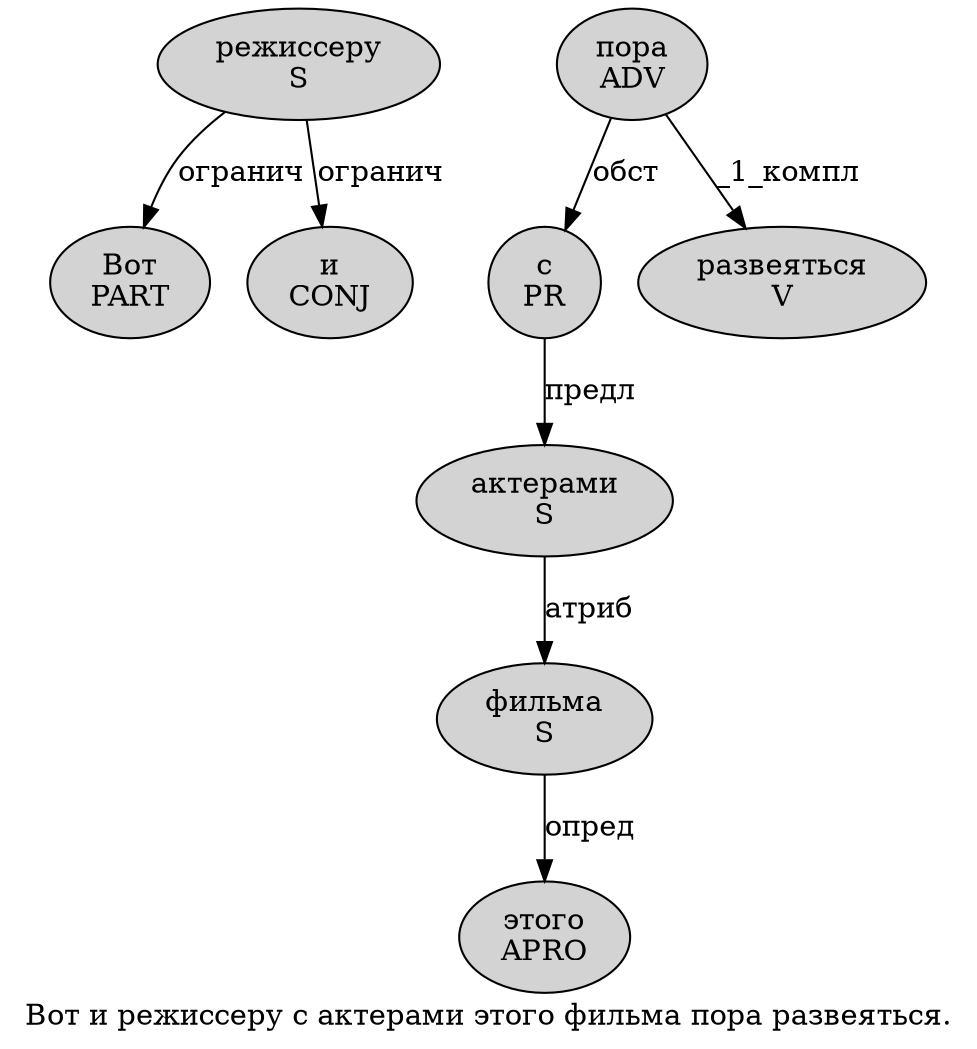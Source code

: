 digraph SENTENCE_3146 {
	graph [label="Вот и режиссеру с актерами этого фильма пора развеяться."]
	node [style=filled]
		0 [label="Вот
PART" color="" fillcolor=lightgray penwidth=1 shape=ellipse]
		1 [label="и
CONJ" color="" fillcolor=lightgray penwidth=1 shape=ellipse]
		2 [label="режиссеру
S" color="" fillcolor=lightgray penwidth=1 shape=ellipse]
		3 [label="с
PR" color="" fillcolor=lightgray penwidth=1 shape=ellipse]
		4 [label="актерами
S" color="" fillcolor=lightgray penwidth=1 shape=ellipse]
		5 [label="этого
APRO" color="" fillcolor=lightgray penwidth=1 shape=ellipse]
		6 [label="фильма
S" color="" fillcolor=lightgray penwidth=1 shape=ellipse]
		7 [label="пора
ADV" color="" fillcolor=lightgray penwidth=1 shape=ellipse]
		8 [label="развеяться
V" color="" fillcolor=lightgray penwidth=1 shape=ellipse]
			7 -> 3 [label="обст"]
			7 -> 8 [label="_1_компл"]
			2 -> 0 [label="огранич"]
			2 -> 1 [label="огранич"]
			6 -> 5 [label="опред"]
			3 -> 4 [label="предл"]
			4 -> 6 [label="атриб"]
}